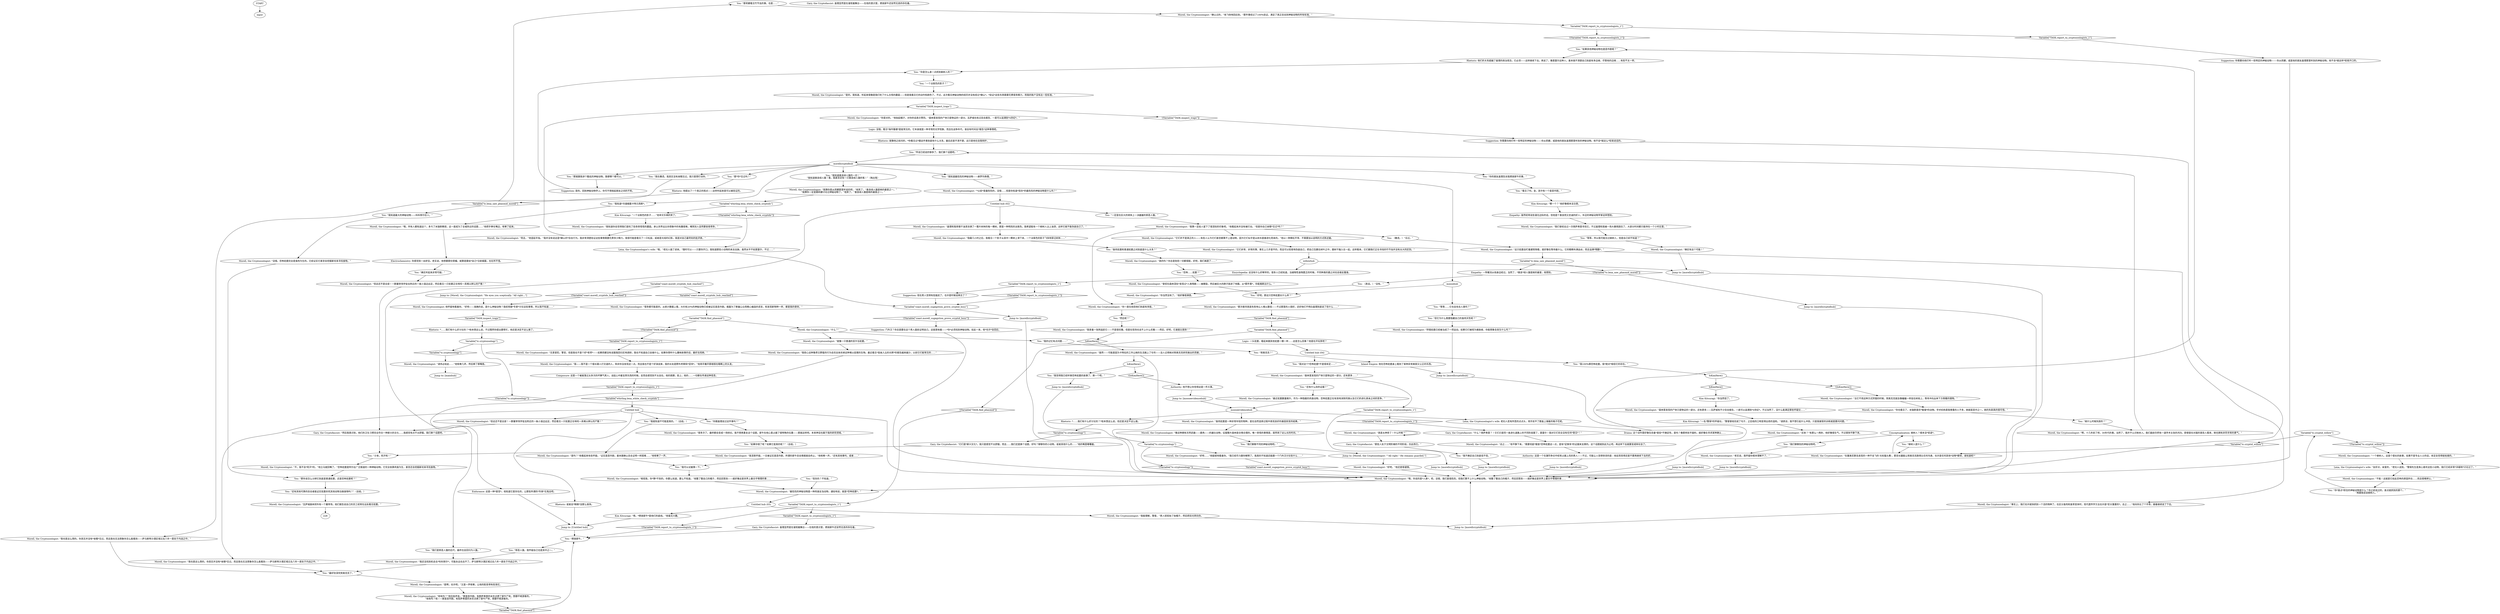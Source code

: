 # WESTCOAST / MORELL CRYPTIDS
# Here you can find information on Morell's favourite cryptids.
# ==================================================
digraph G {
	  0 [label="START"];
	  1 [label="input"];
	  2 [label="You: “那莉娜看见竹节虫的事。也是……”"];
	  3 [label="IsKimHere()"];
	  4 [label="IsKimHere()", shape=diamond];
	  5 [label="!(IsKimHere())", shape=diamond];
	  6 [label="Variable[\"tc.cryptozoology\"]"];
	  7 [label="Variable[\"tc.cryptozoology\"]", shape=diamond];
	  8 [label="!(Variable[\"tc.cryptozoology\"])", shape=diamond];
	  9 [label="Suggestion: 门外汉？你总是要在这个男人面前证明自己。这就意味着——*你*必须找到神秘动物。如此一来，他*也许*会回应。"];
	  10 [label="Morell, the Cryptozoologist: “是吗？”他看起来有些怀疑。“证实是恶作剧，基本跟确认目击证明一样困难……”他咳嗽了一声。"];
	  11 [label="You: （撒谎。）“见过。”"];
	  12 [label="Morell, the Cryptozoologist: “相信我，你*猜*不到的。你要么知道，要么不知道。”他整了整自己的帽子，然后回答到——就好像这是世界上最合乎情理的事……"];
	  13 [label="Morell, the Cryptozoologist: “我知道你会觉得我们是吃了些奇奇怪怪的蘑菇。承认世界远比你想象中的有趣很难，嘲笑别人显然要容易得多。”"];
	  14 [label="Morell, the Cryptozoologist: “你当然没有了。”他好像很满意。"];
	  15 [label="You: “她什么时候失踪的？”"];
	  16 [label="Variable[\"coast.morell_cryptids_hub_reached\"]"];
	  17 [label="Variable[\"coast.morell_cryptids_hub_reached\"]", shape=diamond];
	  18 [label="!(Variable[\"coast.morell_cryptids_hub_reached\"])", shape=diamond];
	  19 [label="Morell, the Cryptozoologist: “好吧。”他还是很谨慎。"];
	  20 [label="You: “你的朋友盖理告诉我燃烧犀牛的事。”"];
	  21 [label="You: “我知道善良绿人猿的一切！”\n“我知道善良绿人猿！看，我甚至还有一只善良绿人猿的笔！”（掏出笔）"];
	  22 [label="Morell, the Cryptozoologist: “确实有这个可能！”"];
	  23 [label="Morell, the Cryptozoologist: “我拿着一张网追赶它——不是很优雅，但是在现场也谈不上什么优雅——然后，好吧，它速度比我快！”"];
	  24 [label="Morell, the Cryptozoologist: “森林里发现的尸体只是物证的一部分。还有更多——瓦萨城有不少目击报告，一直可以追溯到*4世纪*。不过当然了，没什么能满足那些怀疑论……”"];
	  25 [label="Kim Kitsuragi: “一名*警探*的怀疑论。”警督替他完成了句子，之后他的口吻变得出奇的温和。“请原谅，我不想引起什么冲突。只是我接受的训练就是要问问题。”"];
	  26 [label="Jump to: [morellcryptidhub]"];
	  27 [label="Composure: 这是一个被奚落过太多次的坏脾气男人，谈起心中最宝贵东西的时候，反而会感觉到不太自在。他的肩膀，脸上，他的……一切都在传递这种信息。"];
	  28 [label="You: “我就知道不可能是真的。”（总结。）"];
	  29 [label="You: “等等……它也会攻击人类吗？”"];
	  30 [label="Morell, the Cryptozoologist: “它们非常、非常的薄，事实上几乎是平的，而且可以轻易地伪装自己，把自己包裹在树叶之中，跟树干融入在一起。这样看来，它们跟我们正在寻找的竹节虫并没有太大的区别。”"];
	  31 [label="You: “柳树人是什么？”"];
	  32 [label="Morell, the Cryptozoologist: “你也看见了，米伽欧喜欢*极端*的动物。学术机构里我尊重的人不多，她就是其中之一。她的失踪真的很可惜。”"];
	  33 [label="You: “还有什么别的证据？”"];
	  34 [label="mooseevidencehub"];
	  35 [label="Variable[\"TASK.report_to_cryptozoologists_1\"]"];
	  36 [label="Variable[\"TASK.report_to_cryptozoologists_1\"]", shape=diamond];
	  37 [label="!(Variable[\"TASK.report_to_cryptozoologists_1\"])", shape=diamond];
	  38 [label="Morell, the Cryptozoologist: “不。我不会*死开*的。”他立马就回嘴了。“恐怖驼鹿是阿尔达广泛报道的一种神秘动物。它完全依靠肉食为生，甚至还会挖掘新坟来寻找食物。”"];
	  39 [label="Gary, the Cryptofascist: 盖理显然是在凝视着舞台——在他的意识里，燃烧犀牛还安然无恙的存在着。"];
	  40 [label="Morell, the Cryptozoologist: “很多次了。最终都会变成一场辩论。我不想再重复这个话题。犀牛在他心里占据了很特殊的位置——那就这样吧。本来神话也属于我的研究领域。”"];
	  41 [label="Morell, the Cryptozoologist: “像这种拥有天然武器——鹿角——的雄壮动物，征服整片森林是合情合理的。唯一奇怪的事情是，居然用了这么长的时间。”"];
	  42 [label="Untitled hub (03)"];
	  43 [label="Kim Kitsuragi: “你当然信了。”"];
	  44 [label="Morell, the Cryptozoologist: “我——我不是一个擅长跟人打交道的人，除非你没发现这一点。而且我也不是个好演说家。我的长处是野外考察和*坚持*。”他用手撇开那缕搭在眼睛上的头发。"];
	  45 [label="Jump to: [Morell, the Cryptozoologist: \"\"All right.\" He remains guarded.\"]"];
	  46 [label="Jump to: [mainhub]"];
	  47 [label="Morell, the Cryptozoologist: “我猜你是从莉娜那里听说的吧，”他笑了。“善良绿人猿是她的最爱之一。”\n“我猜你一定是跟莉娜讨论过神秘动物了。”他笑了。“善良绿人猿是她的最爱之一。”"];
	  48 [label="willowhub"];
	  49 [label="You: “我对这个*恐怖驼鹿*不是很肯定……”"];
	  50 [label="Morell, the Cryptozoologist: “最近驼鹿数量飙升。作为一种隐蔽的肉食动物，恐怖驼鹿正在有效地消除同类以及它们的进化表亲之间的竞争。”"];
	  51 [label="Morell, the Cryptozoologist: “是的。我知道，听起来很像是我们吃了什么古怪的蘑菇——但是我看见它的动作和颜色了。不过，这次看见神秘动物的经历并没有经过*确认*。*验证*这些东西需要花费很多精力，而我的账户没有达一些标准。”"];
	  52 [label="Morell, the Cryptozoologist: “确认过的，”他飞快地回应到。“那件事经过了100%验证，满足了真正目击到神秘动物的所有标准。”"];
	  53 [label="Morell, the Cryptozoologist: “我也是这么想的。你其实并没有*亲眼*见过。而且我也无法想象你怎么能看到——萨马斯特沙漠区域过去八年一直处于内战之中。”"];
	  54 [label="Electrochemistry: 你感觉到一丝妒忌。老实说，他想要那份荣耀。就算是要给*自己*注射细菌，也在所不惜。"];
	  55 [label="Morell, the Cryptozoologist: “啊，十几年前了吧，30年代的事。当然了，我并不认识她本人。我们面前仍然有一道学术主张的鸿沟，即使是在对面的某些人看来，她也拥有非同寻常的勇气。”"];
	  56 [label="You: “我们聊聊别的神秘动物吧。”"];
	  57 [label="Kim Kitsuragi: “哪一个？”他好像根本没注意。"];
	  58 [label="Variable[\"TASK.report_to_cryptozoologists_1\"]"];
	  59 [label="Variable[\"TASK.report_to_cryptozoologists_1\"]", shape=diamond];
	  60 [label="!(Variable[\"TASK.report_to_cryptozoologists_1\"])", shape=diamond];
	  61 [label="You: “我知道最危险的神秘动物——赫罗玛侏儒。”"];
	  62 [label="Morell, the Cryptozoologist: “*以前*是最危险的，没错……但是你知道*现存*的最危险的神秘动物是什么吗？”"];
	  63 [label="Morell, the Cryptozoologist: “一个柳树人。这是个很长的故事，如果不是专业人士的话，肯定会觉得挺枯燥的。”"];
	  64 [label="You: “好吧。那这只恐怖驼鹿长什么样？”"];
	  65 [label="You: “那就跟我讲个酷炫的神秘动物。随便哪个都可以。”"];
	  66 [label="Morell, the Cryptozoologist: “森林里发现的尸体只是物证的一部分。还有更多……”"];
	  67 [label="Drama: 这个动作里好像包含着*某些*不确定性，是吗？像那样抚平面料，就好像在寻求某种确认……"];
	  68 [label="Authority: 这是一个在激烈争论中经常占据上风的男人——不过，可能让人觉得惊讶的是：他反而觉得还是不要再继续下去的好。"];
	  69 [label="Morell, the Cryptozoologist: “老实说，我怀疑你根本理解不了。”"];
	  70 [label="You: “你跟盖理说过这件事吗？”"];
	  71 [label="Morell, the Cryptozoologist: “我深表怀疑。一旦被证实是恶作剧，所谓的犀牛目击情报就会终止。”他咳嗽一声。“还有其他事吗，或者……”"];
	  72 [label="Morell, the Cryptozoologist: 他怀疑地看着你。“好吧——准确的说，是什么神秘动物？我经常跟*专家*讨论这些事情，所以我不知道……”"];
	  73 [label="Morell, the Cryptozoologist: “最危险的神秘动物是一种肉食反刍动物，通俗地说，就是*恐怖驼鹿*。”"];
	  74 [label="Morell, the Cryptozoologist: “哦，所有人都知道这个，多亏了米伽欧教授，这一度成为了全城热议的话题……”他把手拳在嘴边，咳嗽了起来。"];
	  75 [label="Morell, the Cryptozoologist: “瓦萨城森林郊外有一个屠宰场，他们报告说自己的员工经常在远处看见驼鹿。”"];
	  76 [label="Morell, the Cryptozoologist: “狩猎驼鹿已经被当成了一项运动。如果它们被视为捕食者，你能想象会发生什么吗？”"];
	  77 [label="Rhetoric: *……我们有什么好讨论的？*他本想这么说，不过既然你提出要帮忙，他还是决定不这么做了。"];
	  78 [label="You: “我100%撑恐怖驼鹿。我*绝对*相信它的存在。”"];
	  79 [label="Untitled hub (04)"];
	  80 [label="Morell, the Cryptozoologist: “是啊，也许吧。”又是一声咳嗽，让他的脸变得有些发红。"];
	  81 [label="Variable[\"tc.cryptid_willow\"]"];
	  82 [label="Variable[\"tc.cryptid_willow\"]", shape=diamond];
	  83 [label="!(Variable[\"tc.cryptid_willow\"])", shape=diamond];
	  84 [label="Gary, the Cryptofascist: 盖理显然是在凝视着舞台——在他的意识里，燃烧犀牛还安然无恙的存在着。"];
	  85 [label="Jump to: [Untitled hub]"];
	  86 [label="You: “我知道*冷凝细菌卡特兰西斯*。”"];
	  87 [label="Morell, the Cryptozoologist: “隐蔽几小时之后，我看见一个影子从其中一颗树上滑下来，一个淡紫色的影子飞快地穿过树林……”"];
	  88 [label="Morell, the Cryptozoologist: “但这还不是全部！一群屠宰场学徒去附近的一条小溪边远足，然后看见一只驼鹿正在啃咬一具难以辨认的尸骸！”"];
	  89 [label="Jump to: [Morell, the Cryptozoologist: \"He eyes you sceptically. \"All right...\"]"];
	  90 [label="Morell, the Cryptozoologist: “而且，”他竖起手指。“我并没有说这是*确认的*目击行为。我非常清楚验证这些事情需要花费多少精力。我很可能是看见了一只松鼠，或者是光线的幻影。我是对自己最苛刻的批评家。”"];
	  91 [label="Gary, the Cryptofascist: “什么？南萨弗里？！它们只是同一条进化道路上的不同阶段罢了，莫雷尔！我对它们完全没有任何*意见*！”"];
	  92 [label="Jump to: [morellcryptidhub]"];
	  93 [label="Rhetoric: 就像他之前问的，*你看见过*跟这件事到底有什么关系，最后还是不清不楚。这只是他在自我辩护。"];
	  94 [label="Lena, the Cryptozoologist's wife: “哦，”老妇人插了进来。“随时可以——只要你开口。我知道那些小动物的来龙去脉。虽然水平不如莫雷尔，不过……”"];
	  95 [label="Jump to: [morellcryptidhub]"];
	  96 [label="You: “现存的？不知道。”"];
	  97 [label="Morell, the Cryptozoologist: “盖理和我用慢干油漆涂满了一整片树林的每一棵树。那是一种明亮的淡紫色。我希望能有一个柳树人沾上油漆，这样它就不能伪装自己了。”"];
	  98 [label="You: “一个淡紫色的影子？”"];
	  99 [label="Authority: 他不想让你觉得这是一件大事。"];
	  100 [label="Untitled hub (02)"];
	  101 [label="Jump to: [mooseevidencehub]"];
	  102 [label="Jump to: [morellcryptidhub]"];
	  103 [label="Jump to: [morellcryptidhub]"];
	  104 [label="You: “我可以试着猜一下。”"];
	  105 [label="You: “一定是在巨大的球体上一决雌雄的邪恶人猿。”"];
	  106 [label="You: “我们是邪恶人猿的后代，最终也会回归为人猿。”"];
	  107 [label="You: “我的记忆有点问题……”"];
	  108 [label="Gary, the Cryptofascist: “那些人处于文明阶梯的不同阶段，仅此而已。”"];
	  109 [label="Morell, the Cryptozoologist: “无意冒犯，警官，但是我也不是个好*老师*——如果莉娜没有说服我回归实地调研，我也不知道自己会做什么。如果你想听什么趣味故事的话，最好去找她。”"];
	  110 [label="Suggestion: 是的。回到神秘动物学上。你可不想挑起朋友之间的不和。"];
	  111 [label="You: “少来，死开啦！”"];
	  112 [label="Kim Kitsuragi: “嗯。*燃烧犀牛*是他们的底线。”他毫无兴趣。"];
	  113 [label="You: “邪恶人猿。我怀疑自己也是其中之一。”"];
	  114 [label="Morell, the Cryptozoologist: “就像一只普通的亚尔当驼鹿。”"];
	  115 [label="Morell, the Cryptozoologist: “那次搜寻真是失败地让人难以置信——不过那里的人很好。还好他们不明白盖理到底说了些什么……”"];
	  116 [label="You: “等等，所以我可能见过柳树人，但是自己却不知道？”"];
	  117 [label="Encyclopedia: 这没有什么好稀罕的。很多人已经知道，当植物性食物匮乏的时候，不同种类的鹿之间也会彼此蚕食。"];
	  118 [label="Gary, the Cryptofascist: “然后我意识到，他们的卫生习惯完全符合一种新兴的文化……我感觉有点不太舒服。我们换个话题吧。”"];
	  119 [label="You: “然后呢？”"];
	  120 [label="You: “食肉驼鹿和普通驼鹿之间到底是什么关系？”"];
	  121 [label="Lena, the Cryptozoologist's wife: 老妇人若有所思的点点头，用手抚平了膝盖上铺着的格子花呢。"];
	  122 [label="Suggestion: 你需要向他打听一些特定的神秘动物——-你从莉娜，或是他的朋友盖理那里听到的神秘动物。他不会*就这样*轻易开口的。"];
	  123 [label="Gary, the Cryptofascist: “它们是*新兴文化*。我只是感觉不太舒服，而且……我们还是换个话题，好吗？聊聊你的小动物，或者其他什么的……”他的嘴里嘟囔着。"];
	  124 [label="You: “恐怖……驼鹿？”"];
	  125 [label="Morell, the Cryptozoologist: “我能理解，警督。”男人轻轻抬了抬帽子，然后把目光转向你。"];
	  126 [label="Morell, the Cryptozoologist: “还来？”有那么一两秒，他好像很生气，不过很快平静下来。"];
	  127 [label="Jump to: [morellcryptidhub]"];
	  128 [label="Morell, the Cryptozoologist: “他有吗？”他压低声音。“那是恶作剧。有群萨弗里的米农点燃了犀牛尸体，想要吓唬游客的。”\n“他有吗？呃——那是恶作剧。有些萨弗里的米农点燃了犀牛尸体，想要吓唬游客的。”"];
	  129 [label="You: “看见了吗，金，其中有一个是恶作剧。”"];
	  130 [label="Morell, the Cryptozoologist: “我也是这么想的。你其实并没有*亲眼*见过。而且我也无法想象你怎么能看到——萨马斯特沙漠区域过去八年一直处于内战之中。”"];
	  131 [label="You: “努奥克克？”"];
	  132 [label="IsKimHere()"];
	  133 [label="IsKimHere()", shape=diamond];
	  134 [label="!(IsKimHere())", shape=diamond];
	  135 [label="You: “我觉得我已经听够恐怖驼鹿的故事了。换一个吧。”"];
	  136 [label="Variable[\"TASK.report_to_cryptozoologists_1\"]"];
	  137 [label="Variable[\"TASK.report_to_cryptozoologists_1\"]", shape=diamond];
	  138 [label="!(Variable[\"TASK.report_to_cryptozoologists_1\"])", shape=diamond];
	  139 [label="Jump to: [morellcryptidhub]"];
	  140 [label="Jump to: [morellcryptidhub]"];
	  141 [label="Variable[\"coast.morell_sugegstion_prove_cryptid_boss\"]"];
	  142 [label="Variable[\"coast.morell_sugegstion_prove_cryptid_boss\"]", shape=diamond];
	  143 [label="!(Variable[\"coast.morell_sugegstion_prove_cryptid_boss\"])", shape=diamond];
	  144 [label="Jump to: [morellcryptidhub]"];
	  145 [label="You: “如果其他神秘动物也是恶作剧呢？”"];
	  146 [label="Rhetoric: 或者会*稍微*没那么愉快。"];
	  147 [label="Variable[\"TASK.find_phasmid\"]"];
	  148 [label="Variable[\"TASK.find_phasmid\"]", shape=diamond];
	  149 [label="!(Variable[\"TASK.find_phasmid\"])", shape=diamond];
	  150 [label="Morell, the Cryptozoologist: “什么？”"];
	  151 [label="Morell, the Cryptozoologist: “我猜一定给人留下了很深刻的印象吧。”他看起来并没有被打动。“但是你自己亲眼*见过*吗？”"];
	  152 [label="Morell, the Cryptozoologist: “没错。恐怖驼鹿完全是食肉为生的。已经证实它甚至会挖掘新坟来寻找食物。”"];
	  153 [label="Morell, the Cryptozoologist: “曾经在森林深处*发现过*人类残骸——被撕裂，然后被巨大的蹄子踩进了地膜。从*那件事*，你能推断出什么。”"];
	  154 [label="You: “但它为什么需要隐藏自己的食肉天性呢？”"];
	  155 [label="Morell, the Cryptozoologist: “食肉驼鹿是一种非常年轻的物种，是在自然选择过程中表现良好的基因突变的结果。”"];
	  156 [label="Morell, the Cryptozoologist: “真的吗？你总是抱怨一切都很脏，好吧，我们离题了……”"];
	  157 [label="Morell, the Cryptozoologist: “总之……”他平静下来。“需要彻底*搜查*恐怖驼鹿这一点，是有*足够多*的证据来支撑的。这个话题就到此为止吧，再这样下去就要变成辩论会了。"];
	  158 [label="Variable[\"TASK.report_to_cryptozoologists_1\"]"];
	  159 [label="Variable[\"TASK.report_to_cryptozoologists_1\"]", shape=diamond];
	  160 [label="!(Variable[\"TASK.report_to_cryptozoologists_1\"])", shape=diamond];
	  161 [label="Suggestion: 现在男人觉得有些尴尬了。也许是时候说再见了？"];
	  162 [label="Morell, the Cryptozoologist: “不能！这就是它如此恐怖的原因所在……而且很难辨认。”"];
	  163 [label="You: “还有其他可靠的目击者能证实驼鹿杀死其他动物当做食物吗？”（总结。）"];
	  164 [label="Rhetoric: *……我们有什么好讨论的？*他本想这么说，但还是决定不这么做。"];
	  165 [label="Suggestion: 你需要向他打听一些特定的神秘动物——-你从莉娜，或是他的朋友盖理那里听到的神秘动物。他不会*就这么*轻易说话的。"];
	  166 [label="Morell, the Cryptozoologist: “请务必如此……”他咳嗽几声，然后擦了擦嘴唇。"];
	  167 [label="morellcryptidhub"];
	  168 [label="Morell, the Cryptozoologist: “哦，你说的是*人类*。呃，没错，我们是很危险，但我们算不上什么神秘动物。”他整了整自己的帽子，然后回答到——就好像这是世界上最合乎情理的事……"];
	  169 [label="Morell, the Cryptozoologist: “我还没找到机会去*科科努尔*。可能永远也去不了。萨马斯特沙漠区域过去八年一直处于内战之中。”"];
	  170 [label="Rhetoric: 他提出了一个真正的观点——这样听起来是可以被验证的。"];
	  171 [label="Variable[\"TASK.inspect_traps\"]"];
	  172 [label="Variable[\"TASK.inspect_traps\"]", shape=diamond];
	  173 [label="!(Variable[\"TASK.inspect_traps\"])", shape=diamond];
	  174 [label="Morell, the Cryptozoologist: “你是对的。”他抬起帽子，对你的话表示赞同。“森林里发现的尸体只是物证的一部分。瓦萨城也有过目击报告，一直可以追溯到*4世纪*。”"];
	  175 [label="Morell, the Cryptozoologist: “当它不用这种方式狩猎的时候，努奥克克就会像蝙蝠一样挂在树枝上，等待冲向丛林下方倒霉的猎物。”"];
	  176 [label="Conceptualization: 柳树人？根本没*前途*。"];
	  177 [label="Lena, the Cryptozoologist's wife: “友好点，亲爱的，”老妇人说到。“警探先生是真心喜欢这些小动物，我们已经非常*详细地*讨论过了。”"];
	  178 [label="Untitled hub"];
	  179 [label="You: “燃烧犀牛。”"];
	  180 [label="Empathy: 虽然经常说些漫无边际的话，但他是个善良而又忠诚的好人，年迈的神秘动物学家这样想到。"];
	  181 [label="Variable[\"TASK.find_phasmid\"]"];
	  182 [label="Variable[\"TASK.find_phasmid\"]", shape=diamond];
	  183 [label="!(Variable[\"TASK.find_phasmid\"])", shape=diamond];
	  184 [label="Logic: 一头驼鹿，看起来跟其他驼鹿一模一样……这是怎么回事？他是在开玩笑吧？"];
	  185 [label="You: “你*差点*抓住的神秘动物是什么？你之前说过的，差点就抓到的那个。”\n“再跟我说说柳树人。”"];
	  186 [label="You: “那*你*见过吗？”"];
	  187 [label="Morell, the Cryptozoologist: “你一直在抱怨他们到底有多脏。”"];
	  188 [label="You: “我不确定自己到底信不信。”"];
	  189 [label="Variable[\"tc.lena_saw_phasmid_morell\"]"];
	  190 [label="Variable[\"tc.lena_saw_phasmid_morell\"]", shape=diamond];
	  191 [label="!(Variable[\"tc.lena_saw_phasmid_morell\"])", shape=diamond];
	  192 [label="Empathy: 一阵暖流从他身边经过。当然了，*善良*绿人猿是她的最爱，他想到。"];
	  193 [label="Variable[\"whirling.lena_white_check_cryptids\"]"];
	  194 [label="Variable[\"whirling.lena_white_check_cryptids\"]", shape=diamond];
	  195 [label="!(Variable[\"whirling.lena_white_check_cryptids\"])", shape=diamond];
	  196 [label="Kim Kitsuragi: “一个淡紫色的影子……”他幸灾乐祸的笑了。"];
	  197 [label="Morell, the Cryptozoologist: “虽然——可能是因为卡特拉的工作让她的生活画上了句号——没人记得她对努奥克克研究做出的贡献。”"];
	  198 [label="You: “确实听起来非常可疑。”"];
	  199 [label="Morell, the Cryptozoologist: “事实上，我们也许就快抓到一个活的物种了。在区分食肉和食草变体时，现代遗传学方法也许是*至关重要的*。总之……”他向你比了个手势，接着继续说了下去。"];
	  200 [label="Logic: 没错。看见*海市蜃楼*是挺常见的。它本身就是一种寻常的光学现象，而且在战争年代，谁会有时间去*报告*这种事情呢。"];
	  201 [label="Endurance: 这是一种*直觉*。他知道它是存在的，让那些所谓的*专家*见鬼去吧。"];
	  202 [label="You: “如果你错了呢？如果它是真的呢？”（总结。）"];
	  203 [label="Morell, the Cryptozoologist: “但这还不是全部！一群屠宰场学徒去附近的一条小溪边远足，然后看见一只驼鹿正在啃咬一具难以辨认的尸骸！”"];
	  204 [label="Jump to: [morellcryptidhub]"];
	  205 [label="You: “你是怎么差一点抓到柳树人的？”"];
	  206 [label="Jump to: [morellcryptidhub]"];
	  207 [label="You: “传说已经说的够多了。我们换个话题吧。”"];
	  208 [label="moosehub"];
	  209 [label="You: “那你该怎么分辨它到底是普通驼鹿，还是恐怖驼鹿呢？”"];
	  210 [label="Morell, the Cryptozoologist: “我担心这种鲁莽又野蛮的行为会完全抹杀掉这种难以捉摸的生物。最近看见*高耸入云的光辉*的报告越来越少。以前它们挺常见的……”"];
	  211 [label="You: “最好别深究努奥克克了。”"];
	  212 [label="Variable[\"tc.cryptozoology\"]"];
	  213 [label="Variable[\"tc.cryptozoology\"]", shape=diamond];
	  214 [label="!(Variable[\"tc.cryptozoology\"])", shape=diamond];
	  215 [label="Morell, the Cryptozoologist: “好吧……”他疑惑地看着你。“我已经尽力跟你解释了。我真的不知道还能跟一个门外汉讨论些什么……”"];
	  216 [label="Morell, the Cryptozoologist: “很多都可能是的。从统计数据上看，大约有20%的神秘动物已经被证实是恶作剧。揭露为了欺骗公众而精心编造的谎言，和发现新物种一样，都是我的使命。”"];
	  217 [label="Rhetoric: 他们的关系超越了盖理的政治观念。它必须——这样继续下去。再说了，像莫雷尔这种人，基本搞不清楚自己到底有多边缘，尽管他的边缘……有些不太一样。"];
	  218 [label="Morell, the Cryptozoologist: “我们曾经去过一次南萨弗里寻找它。不过盖理和我被一场大暴雨困住了，大部分时间都只能待在一个小村庄里。”"];
	  219 [label="You: （真话。）“没有。”"];
	  220 [label="Morell, the Cryptozoologist: “它们并不是真正的人——有些人认为它们甚至都算不上是动物，因为它们似乎是从树木直接进化而来的。”他以一种稀松平常、不需要加以说明的方式陈述着。"];
	  221 [label="Morell, the Cryptozoologist: “在塞美尼群岛发现的一种不会飞的‘光标猫头鹰’。那双长腿能让努奥克克跑得比任何鸟类、也许是任何其他*动物*都快，谁知道呢?”"];
	  222 [label="Inland Empire: 他在恐怖驼鹿身上看到了某种异常美丽又公正的东西。"];
	  223 [label="You: “我们聊聊不同的神秘动物吧。”"];
	  224 [label="You: “我知道最大的神秘动物——科科努尔巨人。”"];
	  225 [label="You: “我在撒谎。我其实没有亲眼见过。我只是想打动你。”"];
	  226 [label="Morell, the Cryptozoologist: “真是太神奇了！什么时候？”"];
	  227 [label="Morell, the Cryptozoologist: “这只驼鹿会盯着建筑物看，就好像在等待着什么。它的眼睛布满血丝，而且溢满*残酷*。”"];
	  0 -> 1
	  2 -> 52
	  3 -> 4
	  3 -> 5
	  4 -> 43
	  5 -> 175
	  6 -> 8
	  6 -> 7
	  7 -> 166
	  8 -> 168
	  9 -> 168
	  10 -> 104
	  11 -> 227
	  12 -> 73
	  13 -> 90
	  14 -> 187
	  15 -> 55
	  16 -> 17
	  16 -> 18
	  17 -> 216
	  18 -> 72
	  19 -> 168
	  20 -> 129
	  21 -> 47
	  22 -> 206
	  23 -> 133
	  24 -> 25
	  25 -> 126
	  26 -> 168
	  27 -> 159
	  28 -> 10
	  29 -> 154
	  30 -> 48
	  31 -> 221
	  32 -> 15
	  33 -> 50
	  34 -> 121
	  34 -> 155
	  34 -> 164
	  35 -> 36
	  35 -> 37
	  36 -> 122
	  37 -> 145
	  38 -> 209
	  39 -> 179
	  40 -> 202
	  41 -> 223
	  42 -> 112
	  42 -> 125
	  43 -> 24
	  44 -> 27
	  45 -> 19
	  47 -> 193
	  48 -> 117
	  48 -> 206
	  49 -> 66
	  50 -> 34
	  51 -> 171
	  52 -> 35
	  53 -> 211
	  54 -> 198
	  55 -> 207
	  56 -> 69
	  57 -> 180
	  58 -> 59
	  58 -> 60
	  59 -> 39
	  60 -> 179
	  61 -> 62
	  62 -> 100
	  63 -> 177
	  64 -> 115
	  65 -> 110
	  66 -> 136
	  66 -> 33
	  67 -> 145
	  68 -> 92
	  69 -> 95
	  70 -> 40
	  71 -> 104
	  72 -> 172
	  73 -> 42
	  74 -> 54
	  75 -> 228
	  76 -> 102
	  77 -> 6
	  78 -> 3
	  79 -> 49
	  79 -> 78
	  80 -> 128
	  81 -> 82
	  81 -> 83
	  82 -> 221
	  83 -> 63
	  85 -> 179
	  86 -> 74
	  87 -> 120
	  88 -> 118
	  89 -> 72
	  90 -> 171
	  91 -> 157
	  92 -> 168
	  93 -> 207
	  94 -> 141
	  95 -> 168
	  96 -> 73
	  97 -> 87
	  98 -> 51
	  99 -> 101
	  100 -> 97
	  100 -> 106
	  100 -> 105
	  101 -> 34
	  102 -> 168
	  103 -> 168
	  104 -> 12
	  105 -> 151
	  106 -> 169
	  107 -> 131
	  108 -> 188
	  109 -> 44
	  110 -> 205
	  111 -> 38
	  112 -> 85
	  113 -> 169
	  114 -> 210
	  115 -> 148
	  116 -> 22
	  117 -> 158
	  118 -> 111
	  119 -> 23
	  120 -> 156
	  121 -> 67
	  122 -> 168
	  123 -> 111
	  124 -> 153
	  125 -> 26
	  126 -> 140
	  127 -> 168
	  128 -> 182
	  129 -> 57
	  130 -> 211
	  131 -> 222
	  132 -> 134
	  132 -> 135
	  133 -> 197
	  134 -> 99
	  135 -> 127
	  136 -> 138
	  136 -> 139
	  137 -> 109
	  138 -> 91
	  139 -> 168
	  140 -> 168
	  141 -> 144
	  141 -> 143
	  142 -> 168
	  143 -> 9
	  144 -> 168
	  145 -> 217
	  146 -> 85
	  147 -> 149
	  147 -> 150
	  148 -> 181
	  149 -> 137
	  150 -> 114
	  150 -> 107
	  151 -> 11
	  151 -> 220
	  151 -> 187
	  152 -> 209
	  153 -> 64
	  154 -> 76
	  155 -> 41
	  156 -> 124
	  157 -> 68
	  158 -> 160
	  158 -> 161
	  159 -> 194
	  160 -> 141
	  161 -> 141
	  162 -> 185
	  163 -> 75
	  164 -> 213
	  165 -> 168
	  166 -> 46
	  167 -> 225
	  167 -> 65
	  167 -> 208
	  167 -> 20
	  167 -> 21
	  167 -> 86
	  167 -> 186
	  167 -> 61
	  168 -> 73
	  169 -> 211
	  170 -> 190
	  171 -> 173
	  171 -> 174
	  172 -> 77
	  173 -> 165
	  174 -> 200
	  175 -> 32
	  176 -> 56
	  176 -> 31
	  177 -> 162
	  178 -> 130
	  178 -> 70
	  178 -> 203
	  178 -> 146
	  178 -> 28
	  179 -> 113
	  180 -> 218
	  181 -> 184
	  181 -> 183
	  182 -> 179
	  183 -> 58
	  184 -> 79
	  185 -> 81
	  186 -> 170
	  187 -> 119
	  188 -> 204
	  189 -> 192
	  189 -> 191
	  190 -> 224
	  190 -> 2
	  191 -> 103
	  192 -> 219
	  193 -> 195
	  193 -> 196
	  194 -> 178
	  195 -> 94
	  196 -> 13
	  197 -> 212
	  197 -> 132
	  198 -> 88
	  199 -> 26
	  200 -> 93
	  201 -> 85
	  202 -> 71
	  203 -> 118
	  204 -> 168
	  205 -> 98
	  206 -> 168
	  207 -> 167
	  208 -> 64
	  208 -> 29
	  209 -> 163
	  210 -> 201
	  211 -> 80
	  212 -> 214
	  212 -> 215
	  213 -> 123
	  214 -> 168
	  215 -> 142
	  216 -> 147
	  217 -> 205
	  218 -> 116
	  219 -> 14
	  220 -> 30
	  221 -> 176
	  222 -> 102
	  223 -> 45
	  224 -> 152
	  225 -> 53
	  226 -> 226
	  226 -> 108
	  227 -> 189
	  227 -> 199
}

